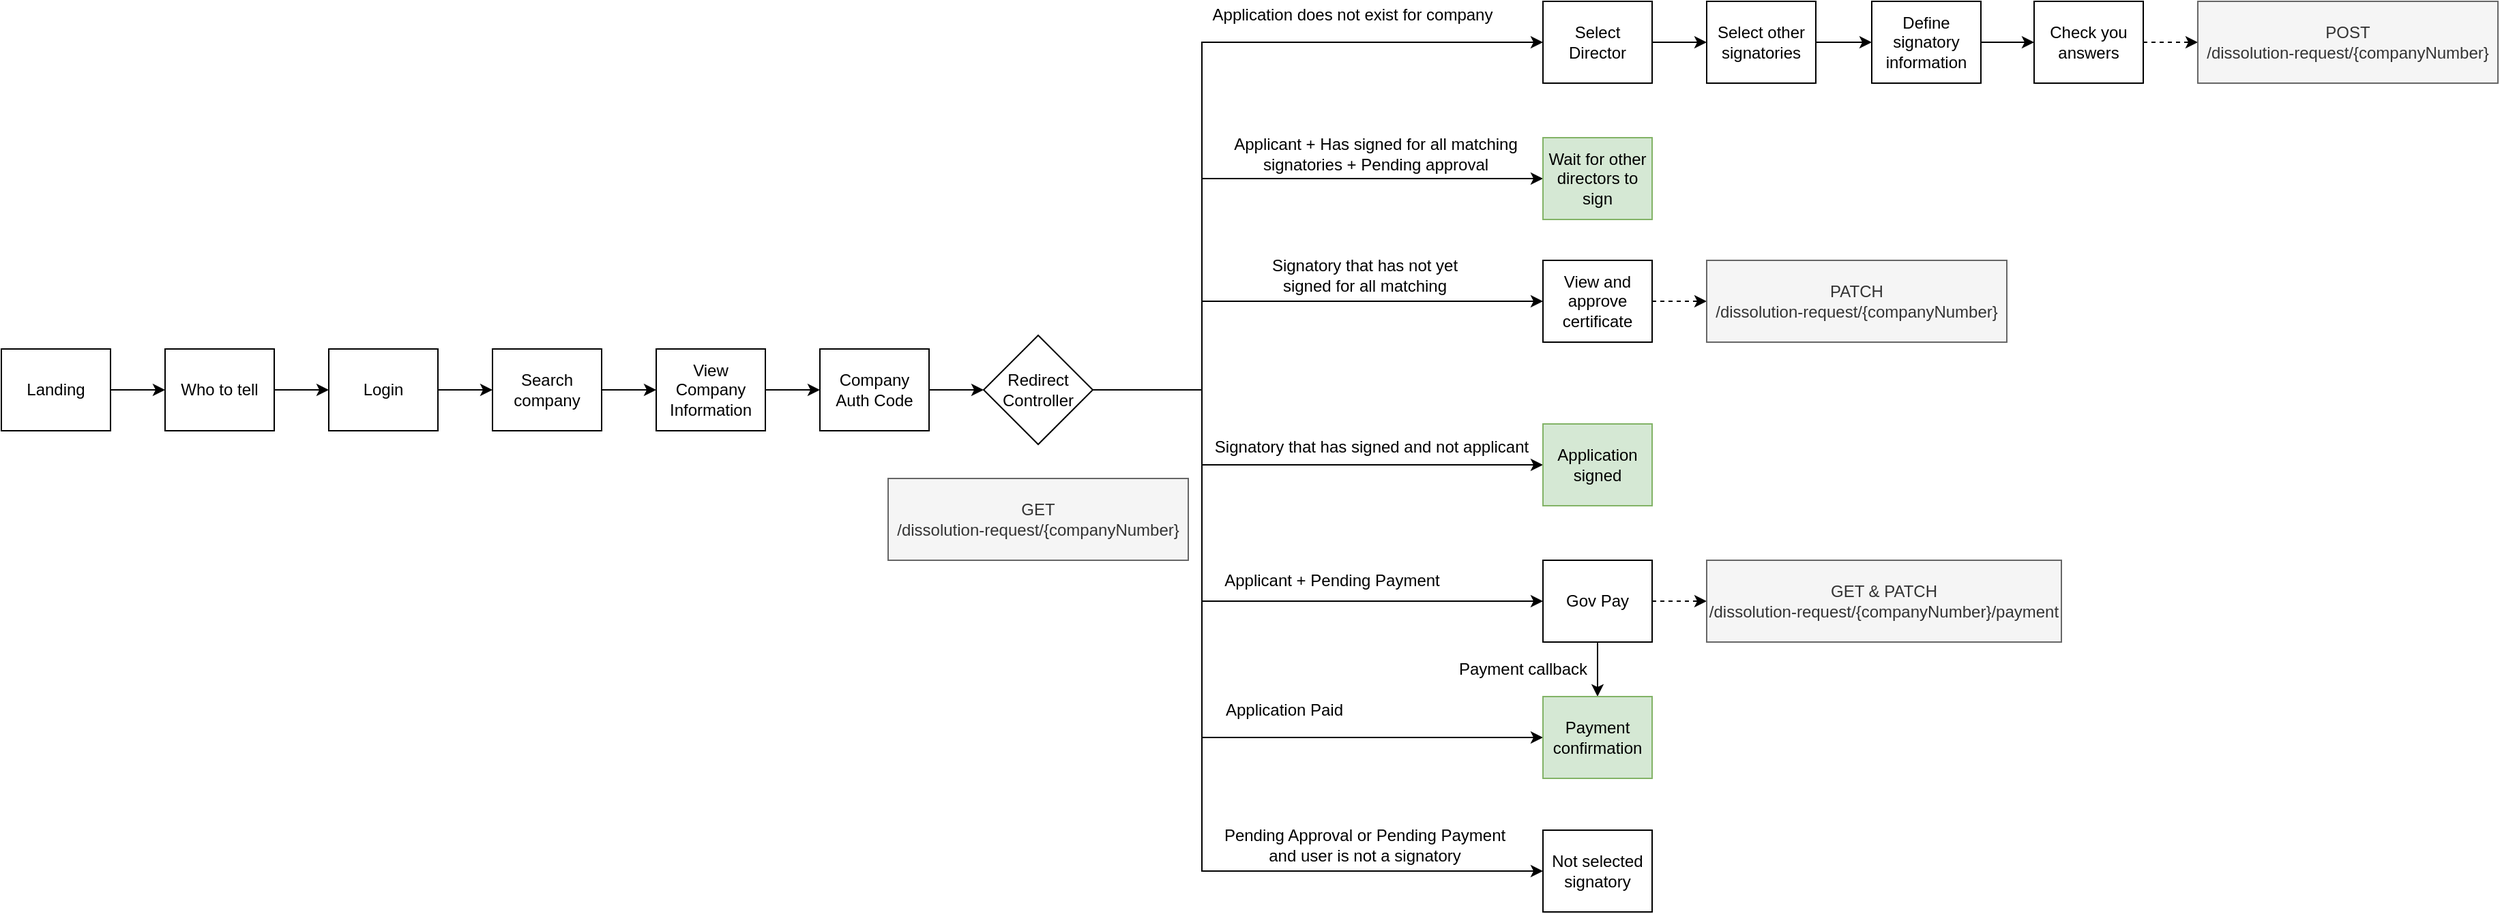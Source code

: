 <mxfile version="13.5.8" type="device"><diagram id="2hyRdqJTMf2ldPIbPBOm" name="Page-1"><mxGraphModel dx="2037" dy="1459" grid="0" gridSize="10" guides="1" tooltips="1" connect="1" arrows="1" fold="1" page="0" pageScale="1" pageWidth="827" pageHeight="1169" math="0" shadow="0"><root><mxCell id="0"/><mxCell id="1" parent="0"/><mxCell id="ydqNlyakb2fPJ7lchq2--3" style="edgeStyle=orthogonalEdgeStyle;rounded=0;orthogonalLoop=1;jettySize=auto;html=1;exitX=1;exitY=0.5;exitDx=0;exitDy=0;entryX=0;entryY=0.5;entryDx=0;entryDy=0;" parent="1" source="ydqNlyakb2fPJ7lchq2--1" target="ydqNlyakb2fPJ7lchq2--2" edge="1"><mxGeometry relative="1" as="geometry"/></mxCell><mxCell id="ydqNlyakb2fPJ7lchq2--1" value="Landing" style="rounded=0;whiteSpace=wrap;html=1;" parent="1" vertex="1"><mxGeometry x="120" y="120" width="80" height="60" as="geometry"/></mxCell><mxCell id="ydqNlyakb2fPJ7lchq2--9" style="edgeStyle=orthogonalEdgeStyle;rounded=0;orthogonalLoop=1;jettySize=auto;html=1;exitX=1;exitY=0.5;exitDx=0;exitDy=0;entryX=0;entryY=0.5;entryDx=0;entryDy=0;" parent="1" source="ydqNlyakb2fPJ7lchq2--2" target="ydqNlyakb2fPJ7lchq2--4" edge="1"><mxGeometry relative="1" as="geometry"/></mxCell><mxCell id="ydqNlyakb2fPJ7lchq2--2" value="Who to tell" style="rounded=0;whiteSpace=wrap;html=1;" parent="1" vertex="1"><mxGeometry x="240" y="120" width="80" height="60" as="geometry"/></mxCell><mxCell id="ydqNlyakb2fPJ7lchq2--10" style="edgeStyle=orthogonalEdgeStyle;rounded=0;orthogonalLoop=1;jettySize=auto;html=1;exitX=1;exitY=0.5;exitDx=0;exitDy=0;entryX=0;entryY=0.5;entryDx=0;entryDy=0;" parent="1" source="ydqNlyakb2fPJ7lchq2--4" target="ydqNlyakb2fPJ7lchq2--5" edge="1"><mxGeometry relative="1" as="geometry"/></mxCell><mxCell id="ydqNlyakb2fPJ7lchq2--4" value="Login" style="rounded=0;whiteSpace=wrap;html=1;" parent="1" vertex="1"><mxGeometry x="360" y="120" width="80" height="60" as="geometry"/></mxCell><mxCell id="ydqNlyakb2fPJ7lchq2--11" style="edgeStyle=orthogonalEdgeStyle;rounded=0;orthogonalLoop=1;jettySize=auto;html=1;exitX=1;exitY=0.5;exitDx=0;exitDy=0;entryX=0;entryY=0.5;entryDx=0;entryDy=0;" parent="1" source="ydqNlyakb2fPJ7lchq2--5" target="ydqNlyakb2fPJ7lchq2--6" edge="1"><mxGeometry relative="1" as="geometry"/></mxCell><mxCell id="ydqNlyakb2fPJ7lchq2--5" value="Search company" style="rounded=0;whiteSpace=wrap;html=1;" parent="1" vertex="1"><mxGeometry x="480" y="120" width="80" height="60" as="geometry"/></mxCell><mxCell id="ydqNlyakb2fPJ7lchq2--12" style="edgeStyle=orthogonalEdgeStyle;rounded=0;orthogonalLoop=1;jettySize=auto;html=1;exitX=1;exitY=0.5;exitDx=0;exitDy=0;entryX=0;entryY=0.5;entryDx=0;entryDy=0;" parent="1" source="ydqNlyakb2fPJ7lchq2--6" target="ydqNlyakb2fPJ7lchq2--7" edge="1"><mxGeometry relative="1" as="geometry"/></mxCell><mxCell id="ydqNlyakb2fPJ7lchq2--6" value="View Company Information" style="rounded=0;whiteSpace=wrap;html=1;" parent="1" vertex="1"><mxGeometry x="600" y="120" width="80" height="60" as="geometry"/></mxCell><mxCell id="ydqNlyakb2fPJ7lchq2--32" style="edgeStyle=orthogonalEdgeStyle;rounded=0;orthogonalLoop=1;jettySize=auto;html=1;exitX=1;exitY=0.5;exitDx=0;exitDy=0;entryX=0;entryY=0.5;entryDx=0;entryDy=0;" parent="1" source="ydqNlyakb2fPJ7lchq2--7" target="ydqNlyakb2fPJ7lchq2--13" edge="1"><mxGeometry relative="1" as="geometry"/></mxCell><mxCell id="ydqNlyakb2fPJ7lchq2--7" value="Company Auth Code" style="rounded=0;whiteSpace=wrap;html=1;" parent="1" vertex="1"><mxGeometry x="720" y="120" width="80" height="60" as="geometry"/></mxCell><mxCell id="ydqNlyakb2fPJ7lchq2--26" style="edgeStyle=orthogonalEdgeStyle;rounded=0;orthogonalLoop=1;jettySize=auto;html=1;exitX=1;exitY=0.5;exitDx=0;exitDy=0;entryX=0;entryY=0.5;entryDx=0;entryDy=0;" parent="1" source="ydqNlyakb2fPJ7lchq2--13" target="ydqNlyakb2fPJ7lchq2--14" edge="1"><mxGeometry relative="1" as="geometry"><Array as="points"><mxPoint x="1000" y="150"/><mxPoint x="1000" y="-105"/></Array></mxGeometry></mxCell><mxCell id="ydqNlyakb2fPJ7lchq2--27" style="edgeStyle=orthogonalEdgeStyle;rounded=0;orthogonalLoop=1;jettySize=auto;html=1;exitX=1;exitY=0.5;exitDx=0;exitDy=0;entryX=0;entryY=0.5;entryDx=0;entryDy=0;" parent="1" source="ydqNlyakb2fPJ7lchq2--13" target="ydqNlyakb2fPJ7lchq2--21" edge="1"><mxGeometry relative="1" as="geometry"><Array as="points"><mxPoint x="1000" y="150"/><mxPoint x="1000" y="-5"/></Array></mxGeometry></mxCell><mxCell id="ydqNlyakb2fPJ7lchq2--28" style="edgeStyle=orthogonalEdgeStyle;rounded=0;orthogonalLoop=1;jettySize=auto;html=1;exitX=1;exitY=0.5;exitDx=0;exitDy=0;entryX=0;entryY=0.5;entryDx=0;entryDy=0;" parent="1" source="ydqNlyakb2fPJ7lchq2--13" target="ydqNlyakb2fPJ7lchq2--22" edge="1"><mxGeometry relative="1" as="geometry"><Array as="points"><mxPoint x="1000" y="150"/><mxPoint x="1000" y="85"/></Array></mxGeometry></mxCell><mxCell id="ydqNlyakb2fPJ7lchq2--29" style="edgeStyle=orthogonalEdgeStyle;rounded=0;orthogonalLoop=1;jettySize=auto;html=1;exitX=1;exitY=0.5;exitDx=0;exitDy=0;entryX=0;entryY=0.5;entryDx=0;entryDy=0;" parent="1" source="ydqNlyakb2fPJ7lchq2--13" target="ydqNlyakb2fPJ7lchq2--23" edge="1"><mxGeometry relative="1" as="geometry"><Array as="points"><mxPoint x="1000" y="150"/><mxPoint x="1000" y="205"/></Array></mxGeometry></mxCell><mxCell id="ydqNlyakb2fPJ7lchq2--30" style="edgeStyle=orthogonalEdgeStyle;rounded=0;orthogonalLoop=1;jettySize=auto;html=1;exitX=1;exitY=0.5;exitDx=0;exitDy=0;entryX=0;entryY=0.5;entryDx=0;entryDy=0;" parent="1" source="ydqNlyakb2fPJ7lchq2--13" target="ydqNlyakb2fPJ7lchq2--24" edge="1"><mxGeometry relative="1" as="geometry"><Array as="points"><mxPoint x="1000" y="150"/><mxPoint x="1000" y="305"/></Array></mxGeometry></mxCell><mxCell id="ydqNlyakb2fPJ7lchq2--31" style="edgeStyle=orthogonalEdgeStyle;rounded=0;orthogonalLoop=1;jettySize=auto;html=1;exitX=1;exitY=0.5;exitDx=0;exitDy=0;entryX=0;entryY=0.5;entryDx=0;entryDy=0;" parent="1" source="ydqNlyakb2fPJ7lchq2--13" target="ydqNlyakb2fPJ7lchq2--25" edge="1"><mxGeometry relative="1" as="geometry"><Array as="points"><mxPoint x="1000" y="150"/><mxPoint x="1000" y="405"/></Array></mxGeometry></mxCell><mxCell id="x5f3TcgKeFmpWbPaFeEv-4" style="edgeStyle=orthogonalEdgeStyle;rounded=0;orthogonalLoop=1;jettySize=auto;html=1;exitX=1;exitY=0.5;exitDx=0;exitDy=0;entryX=0;entryY=0.5;entryDx=0;entryDy=0;" edge="1" parent="1" source="ydqNlyakb2fPJ7lchq2--13" target="x5f3TcgKeFmpWbPaFeEv-3"><mxGeometry relative="1" as="geometry"><Array as="points"><mxPoint x="1000" y="150"/><mxPoint x="1000" y="503"/></Array></mxGeometry></mxCell><mxCell id="ydqNlyakb2fPJ7lchq2--13" value="Redirect Controller" style="rhombus;whiteSpace=wrap;html=1;" parent="1" vertex="1"><mxGeometry x="840" y="110" width="80" height="80" as="geometry"/></mxCell><mxCell id="ydqNlyakb2fPJ7lchq2--18" style="edgeStyle=orthogonalEdgeStyle;rounded=0;orthogonalLoop=1;jettySize=auto;html=1;exitX=1;exitY=0.5;exitDx=0;exitDy=0;entryX=0;entryY=0.5;entryDx=0;entryDy=0;" parent="1" source="ydqNlyakb2fPJ7lchq2--14" target="ydqNlyakb2fPJ7lchq2--15" edge="1"><mxGeometry relative="1" as="geometry"/></mxCell><mxCell id="ydqNlyakb2fPJ7lchq2--14" value="Select Director" style="rounded=0;whiteSpace=wrap;html=1;" parent="1" vertex="1"><mxGeometry x="1250" y="-135" width="80" height="60" as="geometry"/></mxCell><mxCell id="ydqNlyakb2fPJ7lchq2--19" style="edgeStyle=orthogonalEdgeStyle;rounded=0;orthogonalLoop=1;jettySize=auto;html=1;exitX=1;exitY=0.5;exitDx=0;exitDy=0;entryX=0;entryY=0.5;entryDx=0;entryDy=0;" parent="1" source="ydqNlyakb2fPJ7lchq2--15" target="ydqNlyakb2fPJ7lchq2--16" edge="1"><mxGeometry relative="1" as="geometry"/></mxCell><mxCell id="ydqNlyakb2fPJ7lchq2--15" value="Select other signatories" style="rounded=0;whiteSpace=wrap;html=1;" parent="1" vertex="1"><mxGeometry x="1370" y="-135" width="80" height="60" as="geometry"/></mxCell><mxCell id="ydqNlyakb2fPJ7lchq2--20" style="edgeStyle=orthogonalEdgeStyle;rounded=0;orthogonalLoop=1;jettySize=auto;html=1;exitX=1;exitY=0.5;exitDx=0;exitDy=0;" parent="1" source="ydqNlyakb2fPJ7lchq2--16" target="ydqNlyakb2fPJ7lchq2--17" edge="1"><mxGeometry relative="1" as="geometry"/></mxCell><mxCell id="ydqNlyakb2fPJ7lchq2--16" value="Define signatory information" style="rounded=0;whiteSpace=wrap;html=1;" parent="1" vertex="1"><mxGeometry x="1491" y="-135" width="80" height="60" as="geometry"/></mxCell><mxCell id="ydqNlyakb2fPJ7lchq2--40" style="edgeStyle=orthogonalEdgeStyle;rounded=0;orthogonalLoop=1;jettySize=auto;html=1;exitX=1;exitY=0.5;exitDx=0;exitDy=0;entryX=0;entryY=0.5;entryDx=0;entryDy=0;dashed=1;" parent="1" source="ydqNlyakb2fPJ7lchq2--17" target="ydqNlyakb2fPJ7lchq2--39" edge="1"><mxGeometry relative="1" as="geometry"/></mxCell><mxCell id="ydqNlyakb2fPJ7lchq2--17" value="Check you answers" style="rounded=0;whiteSpace=wrap;html=1;" parent="1" vertex="1"><mxGeometry x="1610" y="-135" width="80" height="60" as="geometry"/></mxCell><mxCell id="ydqNlyakb2fPJ7lchq2--21" value="Wait for other directors to sign" style="rounded=0;whiteSpace=wrap;html=1;fillColor=#d5e8d4;strokeColor=#82b366;" parent="1" vertex="1"><mxGeometry x="1250" y="-35" width="80" height="60" as="geometry"/></mxCell><mxCell id="ydqNlyakb2fPJ7lchq2--42" style="edgeStyle=orthogonalEdgeStyle;rounded=0;orthogonalLoop=1;jettySize=auto;html=1;exitX=1;exitY=0.5;exitDx=0;exitDy=0;entryX=0;entryY=0.5;entryDx=0;entryDy=0;dashed=1;" parent="1" source="ydqNlyakb2fPJ7lchq2--22" target="ydqNlyakb2fPJ7lchq2--41" edge="1"><mxGeometry relative="1" as="geometry"/></mxCell><mxCell id="ydqNlyakb2fPJ7lchq2--22" value="View and approve certificate" style="rounded=0;whiteSpace=wrap;html=1;" parent="1" vertex="1"><mxGeometry x="1250" y="55" width="80" height="60" as="geometry"/></mxCell><mxCell id="ydqNlyakb2fPJ7lchq2--23" value="Application signed" style="rounded=0;whiteSpace=wrap;html=1;fillColor=#d5e8d4;strokeColor=#82b366;" parent="1" vertex="1"><mxGeometry x="1250" y="175" width="80" height="60" as="geometry"/></mxCell><mxCell id="ydqNlyakb2fPJ7lchq2--45" style="edgeStyle=orthogonalEdgeStyle;rounded=0;orthogonalLoop=1;jettySize=auto;html=1;exitX=1;exitY=0.5;exitDx=0;exitDy=0;entryX=0;entryY=0.5;entryDx=0;entryDy=0;dashed=1;" parent="1" source="ydqNlyakb2fPJ7lchq2--24" target="ydqNlyakb2fPJ7lchq2--44" edge="1"><mxGeometry relative="1" as="geometry"/></mxCell><mxCell id="x5f3TcgKeFmpWbPaFeEv-1" style="edgeStyle=orthogonalEdgeStyle;rounded=0;orthogonalLoop=1;jettySize=auto;html=1;exitX=0.5;exitY=1;exitDx=0;exitDy=0;entryX=0.5;entryY=0;entryDx=0;entryDy=0;" edge="1" parent="1" source="ydqNlyakb2fPJ7lchq2--24" target="ydqNlyakb2fPJ7lchq2--25"><mxGeometry relative="1" as="geometry"/></mxCell><mxCell id="ydqNlyakb2fPJ7lchq2--24" value="Gov Pay" style="rounded=0;whiteSpace=wrap;html=1;" parent="1" vertex="1"><mxGeometry x="1250" y="275" width="80" height="60" as="geometry"/></mxCell><mxCell id="ydqNlyakb2fPJ7lchq2--25" value="Payment confirmation" style="rounded=0;whiteSpace=wrap;html=1;fillColor=#d5e8d4;strokeColor=#82b366;" parent="1" vertex="1"><mxGeometry x="1250" y="375" width="80" height="60" as="geometry"/></mxCell><mxCell id="ydqNlyakb2fPJ7lchq2--33" value="Application does not exist for company" style="text;html=1;align=center;verticalAlign=middle;resizable=0;points=[];autosize=1;" parent="1" vertex="1"><mxGeometry x="1000" y="-135" width="220" height="20" as="geometry"/></mxCell><mxCell id="ydqNlyakb2fPJ7lchq2--34" value="Applicant + Has signed for all matching &lt;br&gt;signatories + Pending approval" style="text;html=1;align=center;verticalAlign=middle;resizable=0;points=[];autosize=1;" parent="1" vertex="1"><mxGeometry x="1018" y="-39" width="218" height="32" as="geometry"/></mxCell><mxCell id="ydqNlyakb2fPJ7lchq2--35" value="Signatory that has not yet&lt;br&gt;signed for all matching" style="text;html=1;align=center;verticalAlign=middle;resizable=0;points=[];autosize=1;" parent="1" vertex="1"><mxGeometry x="1046" y="50" width="146" height="32" as="geometry"/></mxCell><mxCell id="ydqNlyakb2fPJ7lchq2--36" value="Signatory that has signed and not applicant" style="text;html=1;align=center;verticalAlign=middle;resizable=0;points=[];autosize=1;" parent="1" vertex="1"><mxGeometry x="1004" y="183" width="240" height="18" as="geometry"/></mxCell><mxCell id="ydqNlyakb2fPJ7lchq2--37" value="Applicant + Pending Payment" style="text;html=1;align=center;verticalAlign=middle;resizable=0;points=[];autosize=1;" parent="1" vertex="1"><mxGeometry x="1010" y="280" width="170" height="20" as="geometry"/></mxCell><mxCell id="ydqNlyakb2fPJ7lchq2--38" value="Application Paid" style="text;html=1;align=center;verticalAlign=middle;resizable=0;points=[];autosize=1;" parent="1" vertex="1"><mxGeometry x="1010" y="375" width="100" height="20" as="geometry"/></mxCell><mxCell id="ydqNlyakb2fPJ7lchq2--39" value="POST&lt;br&gt;/dissolution-request/{companyNumber}" style="rounded=0;whiteSpace=wrap;html=1;fillColor=#f5f5f5;strokeColor=#666666;fontColor=#333333;" parent="1" vertex="1"><mxGeometry x="1730" y="-135" width="220" height="60" as="geometry"/></mxCell><mxCell id="ydqNlyakb2fPJ7lchq2--41" value="PATCH&lt;br&gt;/dissolution-request/{companyNumber}" style="rounded=0;whiteSpace=wrap;html=1;fillColor=#f5f5f5;strokeColor=#666666;fontColor=#333333;" parent="1" vertex="1"><mxGeometry x="1370" y="55" width="220" height="60" as="geometry"/></mxCell><mxCell id="ydqNlyakb2fPJ7lchq2--43" value="GET&lt;br&gt;/dissolution-request/{companyNumber}" style="rounded=0;whiteSpace=wrap;html=1;fillColor=#f5f5f5;strokeColor=#666666;fontColor=#333333;" parent="1" vertex="1"><mxGeometry x="770" y="215" width="220" height="60" as="geometry"/></mxCell><mxCell id="ydqNlyakb2fPJ7lchq2--44" value="GET &amp;amp; PATCH&lt;br&gt;/dissolution-request/{companyNumber}/payment" style="rounded=0;whiteSpace=wrap;html=1;fillColor=#f5f5f5;strokeColor=#666666;fontColor=#333333;" parent="1" vertex="1"><mxGeometry x="1370" y="275" width="260" height="60" as="geometry"/></mxCell><mxCell id="x5f3TcgKeFmpWbPaFeEv-2" value="Payment callback" style="text;html=1;align=center;verticalAlign=middle;resizable=0;points=[];autosize=1;" vertex="1" parent="1"><mxGeometry x="1183" y="346" width="104" height="18" as="geometry"/></mxCell><mxCell id="x5f3TcgKeFmpWbPaFeEv-3" value="Not selected signatory" style="rounded=0;whiteSpace=wrap;html=1;" vertex="1" parent="1"><mxGeometry x="1250" y="473" width="80" height="60" as="geometry"/></mxCell><mxCell id="x5f3TcgKeFmpWbPaFeEv-5" value="Pending Approval or Pending Payment&lt;br&gt;and user is not a signatory" style="text;html=1;align=center;verticalAlign=middle;resizable=0;points=[];autosize=1;" vertex="1" parent="1"><mxGeometry x="1011" y="468" width="216" height="32" as="geometry"/></mxCell></root></mxGraphModel></diagram></mxfile>